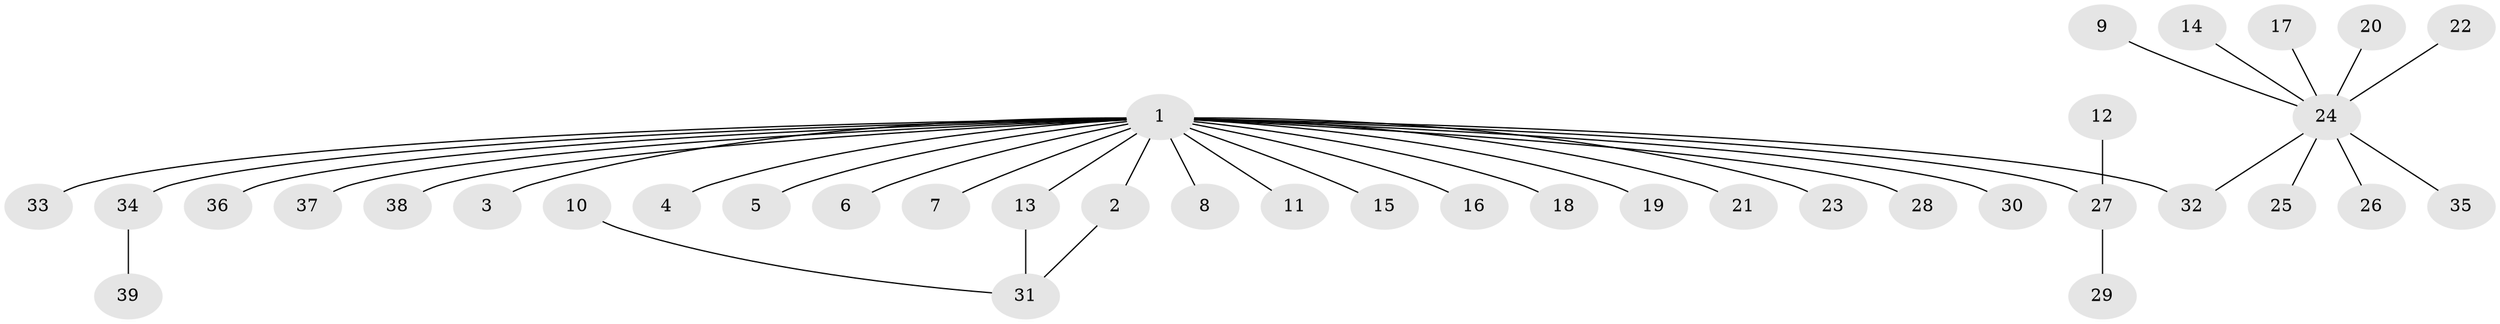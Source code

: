// original degree distribution, {4: 0.0641025641025641, 27: 0.01282051282051282, 1: 0.6538461538461539, 2: 0.16666666666666666, 3: 0.05128205128205128, 6: 0.038461538461538464, 10: 0.01282051282051282}
// Generated by graph-tools (version 1.1) at 2025/25/03/09/25 03:25:55]
// undirected, 39 vertices, 39 edges
graph export_dot {
graph [start="1"]
  node [color=gray90,style=filled];
  1;
  2;
  3;
  4;
  5;
  6;
  7;
  8;
  9;
  10;
  11;
  12;
  13;
  14;
  15;
  16;
  17;
  18;
  19;
  20;
  21;
  22;
  23;
  24;
  25;
  26;
  27;
  28;
  29;
  30;
  31;
  32;
  33;
  34;
  35;
  36;
  37;
  38;
  39;
  1 -- 2 [weight=1.0];
  1 -- 3 [weight=1.0];
  1 -- 4 [weight=1.0];
  1 -- 5 [weight=1.0];
  1 -- 6 [weight=1.0];
  1 -- 7 [weight=1.0];
  1 -- 8 [weight=1.0];
  1 -- 11 [weight=1.0];
  1 -- 13 [weight=1.0];
  1 -- 15 [weight=1.0];
  1 -- 16 [weight=1.0];
  1 -- 18 [weight=1.0];
  1 -- 19 [weight=1.0];
  1 -- 21 [weight=1.0];
  1 -- 23 [weight=1.0];
  1 -- 27 [weight=1.0];
  1 -- 28 [weight=1.0];
  1 -- 30 [weight=1.0];
  1 -- 32 [weight=2.0];
  1 -- 33 [weight=1.0];
  1 -- 34 [weight=1.0];
  1 -- 36 [weight=1.0];
  1 -- 37 [weight=1.0];
  1 -- 38 [weight=2.0];
  2 -- 31 [weight=1.0];
  9 -- 24 [weight=1.0];
  10 -- 31 [weight=1.0];
  12 -- 27 [weight=1.0];
  13 -- 31 [weight=1.0];
  14 -- 24 [weight=1.0];
  17 -- 24 [weight=1.0];
  20 -- 24 [weight=2.0];
  22 -- 24 [weight=1.0];
  24 -- 25 [weight=1.0];
  24 -- 26 [weight=1.0];
  24 -- 32 [weight=1.0];
  24 -- 35 [weight=1.0];
  27 -- 29 [weight=1.0];
  34 -- 39 [weight=1.0];
}
